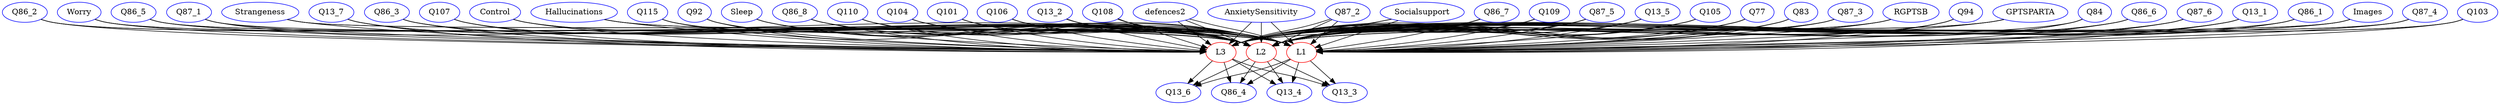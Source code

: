 digraph {
Q87_6 [color = blue]; Q13_1 [color = blue]; Q86_1 [color = blue]; Images [color = blue]; Q87_4 [color = blue]; Q103 [color = blue]; Q86_2 [color = blue]; L3 [color = red]; Worry [color = blue]; Q86_5 [color = blue]; Q13_4 [color = blue]; Q87_1 [color = blue]; Strangeness [color = blue]; Q13_7 [color = blue]; Q86_3 [color = blue]; Q107 [color = blue]; Control [color = blue]; Hallucinations [color = blue]; Q115 [color = blue]; Q92 [color = blue]; Sleep [color = blue]; Q86_8 [color = blue]; Q110 [color = blue]; Q104 [color = blue]; Q13_3 [color = blue]; Q101 [color = blue]; Q106 [color = blue]; Q13_2 [color = blue]; L2 [color = red]; Q108 [color = blue]; defences2 [color = blue]; Q13_6 [color = blue]; AnxietySensitivity [color = blue]; Q87_2 [color = blue]; Socialsupport [color = blue]; Q86_7 [color = blue]; Q109 [color = blue]; Q87_5 [color = blue]; L1 [color = red]; Q13_5 [color = blue]; Q105 [color = blue]; Q77 [color = blue]; Q83 [color = blue]; Q87_3 [color = blue]; RGPTSB [color = blue]; Q86_4 [color = blue]; Q94 [color = blue]; GPTSPARTA [color = blue]; Q84 [color = blue]; Q86_6 [color = blue]; 
subgraph Undirected {
edge [dir=none, color=black]
}

subgraph Directed {
edge [color=black]
Control -> L3
Q87_1 -> L3
L1 -> Q13_4
L2 -> Q13_6
L3 -> Q86_4
Q86_7 -> L2
Q13_1 -> L3
Q108 -> L3
Q94 -> L1
Sleep -> L3
Q87_5 -> L3
Q13_5 -> L3
Q107 -> L3
Strangeness -> L2
Q84 -> L2
Q105 -> L3
Worry -> L3
Q87_6 -> L2
Q106 -> L3
Q86_8 -> L3
Hallucinations -> L2
Q86_7 -> L1
Strangeness -> L1
Q84 -> L1
Q109 -> L3
Q83 -> L3
Q87_6 -> L1
Q87_2 -> L1
Q77 -> L3
Q86_5 -> L1
Q101 -> L2
Hallucinations -> L1
defences2 -> L3
L2 -> Q13_3
Q86_7 -> L3
GPTSPARTA -> L3
L3 -> Q13_4
Q115 -> L2
Q86_2 -> L3
Q84 -> L3
AnxietySensitivity -> L3
Q87_4 -> L2
Socialsupport -> L1
Q86_1 -> L2
L1 -> Q13_3
Q13_7 -> L2
Q101 -> L1
Q104 -> L2
L3 -> Q13_6
Hallucinations -> L3
Q87_3 -> L2
Q87_2 -> L2
Q115 -> L1
Q86_5 -> L2
Q87_4 -> L1
Q110 -> L2
Q86_6 -> L2
Images -> L1
Q86_1 -> L1
Q13_7 -> L1
Q94 -> L3
Q104 -> L1
Q13_2 -> L2
Q87_3 -> L1
L2 -> Q86_4
Socialsupport -> L2
Q92 -> L1
RGPTSB -> L2
Q110 -> L1
Q86_6 -> L1
Control -> L2
L1 -> Q86_4
Q87_1 -> L2
Strangeness -> L3
Q13_2 -> L1
Q103 -> L1
Q87_6 -> L3
Q86_3 -> L1
Q87_2 -> L3
Q13_1 -> L2
Images -> L2
Q108 -> L2
Sleep -> L2
Q87_5 -> L2
Q13_5 -> L2
Q86_5 -> L3
RGPTSB -> L1
Q105 -> L2
Q106 -> L2
Control -> L1
Q87_1 -> L1
Q92 -> L2
Q86_8 -> L2
Socialsupport -> L3
Q13_1 -> L1
Q108 -> L1
Sleep -> L1
Q87_5 -> L1
Q13_5 -> L1
Q107 -> L1
Q109 -> L2
Q105 -> L1
Q83 -> L2
Worry -> L1
RGPTSB -> L3
Q106 -> L1
Q101 -> L3
Q103 -> L2
Q77 -> L2
Q86_3 -> L2
Q115 -> L3
Q86_8 -> L1
defences2 -> L2
Q87_4 -> L3
GPTSPARTA -> L2
Images -> L3
Q86_1 -> L3
Q109 -> L1
Q86_2 -> L2
Q13_7 -> L3
Q83 -> L1
AnxietySensitivity -> L2
Q104 -> L3
Q87_3 -> L3
L1 -> Q13_6
Q77 -> L1
L3 -> Q13_3
Q107 -> L2
defences2 -> L1
Q92 -> L3
Worry -> L2
GPTSPARTA -> L1
Q110 -> L3
Q86_6 -> L3
Q86_2 -> L1
AnxietySensitivity -> L1
Q13_2 -> L3
Q103 -> L3
Q86_3 -> L3
L2 -> Q13_4
Q94 -> L2
}

}
